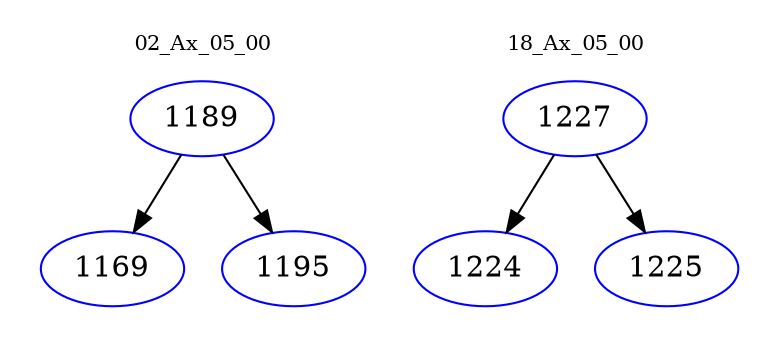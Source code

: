 digraph{
subgraph cluster_0 {
color = white
label = "02_Ax_05_00";
fontsize=10;
T0_1189 [label="1189", color="blue"]
T0_1189 -> T0_1169 [color="black"]
T0_1169 [label="1169", color="blue"]
T0_1189 -> T0_1195 [color="black"]
T0_1195 [label="1195", color="blue"]
}
subgraph cluster_1 {
color = white
label = "18_Ax_05_00";
fontsize=10;
T1_1227 [label="1227", color="blue"]
T1_1227 -> T1_1224 [color="black"]
T1_1224 [label="1224", color="blue"]
T1_1227 -> T1_1225 [color="black"]
T1_1225 [label="1225", color="blue"]
}
}
